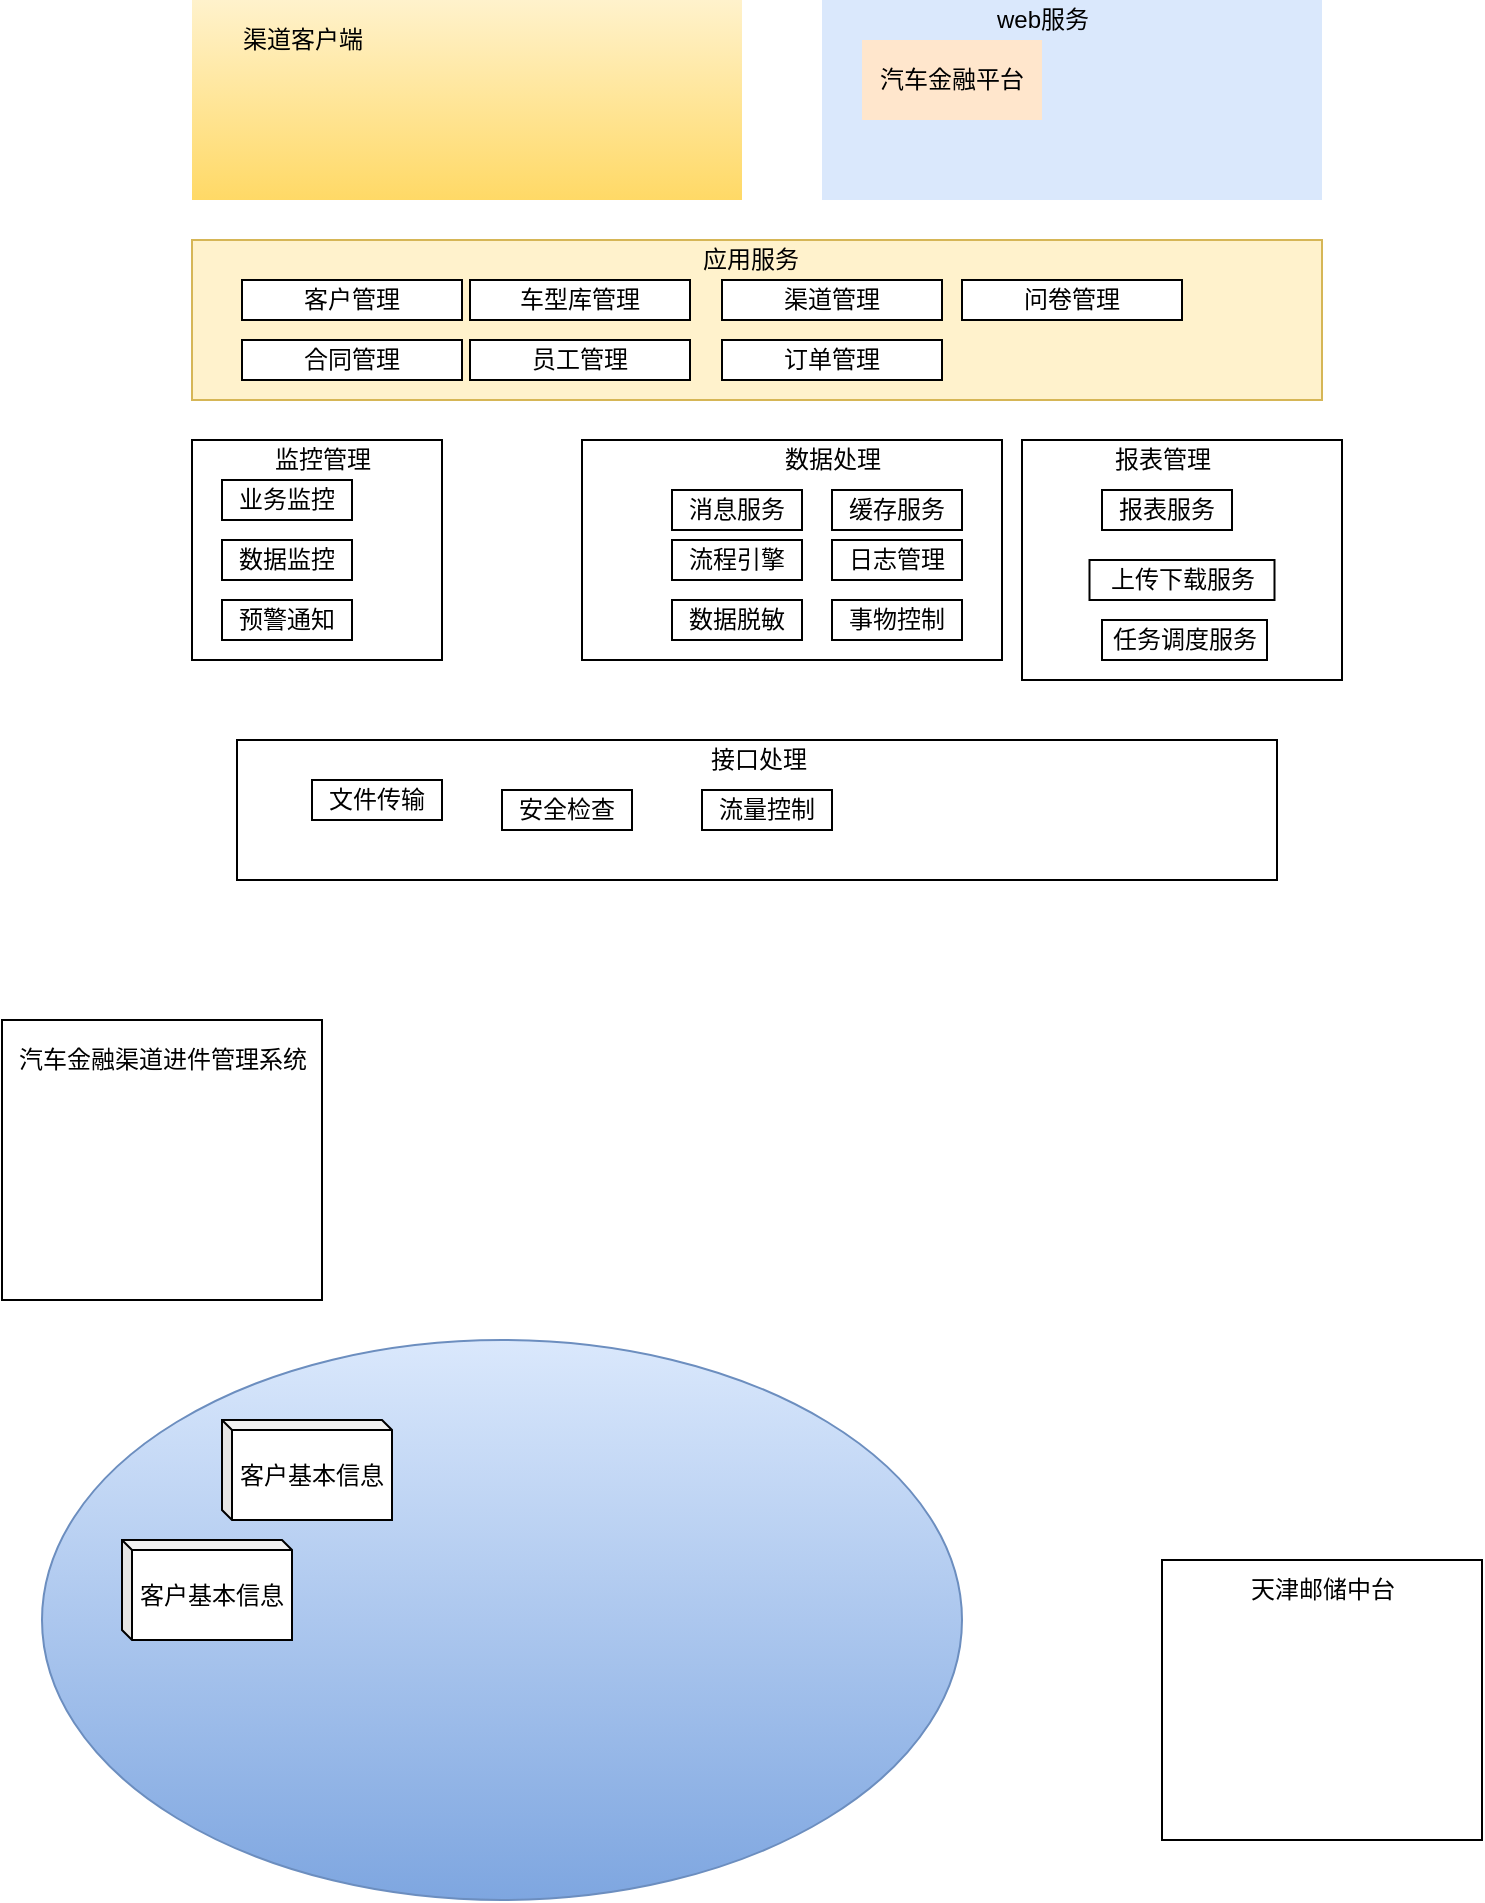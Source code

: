 <mxfile version="15.7.3" type="github">
  <diagram id="rednEDzEIAjiwpXMcuVi" name="Page-1">
    <mxGraphModel dx="1422" dy="725" grid="1" gridSize="10" guides="1" tooltips="1" connect="1" arrows="1" fold="1" page="1" pageScale="1" pageWidth="827" pageHeight="1169" math="0" shadow="0">
      <root>
        <mxCell id="0" />
        <mxCell id="1" parent="0" />
        <mxCell id="dd4Ug4L6rTe_2vMBqGp8-2" value="" style="rounded=0;whiteSpace=wrap;html=1;fillColor=#fff2cc;strokeColor=none;gradientColor=#ffd966;" vertex="1" parent="1">
          <mxGeometry x="165" y="160" width="275" height="100" as="geometry" />
        </mxCell>
        <mxCell id="dd4Ug4L6rTe_2vMBqGp8-3" value="" style="rounded=0;whiteSpace=wrap;html=1;fillColor=#dae8fc;strokeColor=none;" vertex="1" parent="1">
          <mxGeometry x="480" y="160" width="250" height="100" as="geometry" />
        </mxCell>
        <mxCell id="dd4Ug4L6rTe_2vMBqGp8-4" value="" style="rounded=0;whiteSpace=wrap;html=1;fillColor=#fff2cc;strokeColor=#d6b656;" vertex="1" parent="1">
          <mxGeometry x="165" y="280" width="565" height="80" as="geometry" />
        </mxCell>
        <mxCell id="dd4Ug4L6rTe_2vMBqGp8-5" value="" style="rounded=0;whiteSpace=wrap;html=1;" vertex="1" parent="1">
          <mxGeometry x="165" y="380" width="125" height="110" as="geometry" />
        </mxCell>
        <mxCell id="dd4Ug4L6rTe_2vMBqGp8-6" value="" style="rounded=0;whiteSpace=wrap;html=1;" vertex="1" parent="1">
          <mxGeometry x="360" y="380" width="210" height="110" as="geometry" />
        </mxCell>
        <mxCell id="dd4Ug4L6rTe_2vMBqGp8-7" value="" style="rounded=0;whiteSpace=wrap;html=1;" vertex="1" parent="1">
          <mxGeometry x="580" y="380" width="160" height="120" as="geometry" />
        </mxCell>
        <mxCell id="dd4Ug4L6rTe_2vMBqGp8-8" value="" style="rounded=0;whiteSpace=wrap;html=1;" vertex="1" parent="1">
          <mxGeometry x="187.5" y="530" width="520" height="70" as="geometry" />
        </mxCell>
        <mxCell id="dd4Ug4L6rTe_2vMBqGp8-9" value="&lt;span&gt;渠道客户端&lt;/span&gt;" style="text;html=1;align=center;verticalAlign=middle;resizable=0;points=[];autosize=1;strokeColor=none;fillColor=none;" vertex="1" parent="1">
          <mxGeometry x="180" y="170" width="80" height="20" as="geometry" />
        </mxCell>
        <mxCell id="dd4Ug4L6rTe_2vMBqGp8-11" value="web服务" style="text;html=1;align=center;verticalAlign=middle;resizable=0;points=[];autosize=1;strokeColor=none;fillColor=none;" vertex="1" parent="1">
          <mxGeometry x="560" y="160" width="60" height="20" as="geometry" />
        </mxCell>
        <mxCell id="dd4Ug4L6rTe_2vMBqGp8-12" value="客户管理" style="rounded=0;whiteSpace=wrap;html=1;" vertex="1" parent="1">
          <mxGeometry x="190" y="300" width="110" height="20" as="geometry" />
        </mxCell>
        <mxCell id="dd4Ug4L6rTe_2vMBqGp8-13" value="&lt;span&gt;应用服务&lt;/span&gt;" style="text;html=1;align=center;verticalAlign=middle;resizable=0;points=[];autosize=1;strokeColor=none;fillColor=none;" vertex="1" parent="1">
          <mxGeometry x="414" y="280" width="60" height="20" as="geometry" />
        </mxCell>
        <mxCell id="dd4Ug4L6rTe_2vMBqGp8-14" value="车型库管理" style="rounded=0;whiteSpace=wrap;html=1;" vertex="1" parent="1">
          <mxGeometry x="304" y="300" width="110" height="20" as="geometry" />
        </mxCell>
        <mxCell id="dd4Ug4L6rTe_2vMBqGp8-15" value="渠道管理" style="rounded=0;whiteSpace=wrap;html=1;" vertex="1" parent="1">
          <mxGeometry x="430" y="300" width="110" height="20" as="geometry" />
        </mxCell>
        <mxCell id="dd4Ug4L6rTe_2vMBqGp8-16" value="问卷管理" style="rounded=0;whiteSpace=wrap;html=1;" vertex="1" parent="1">
          <mxGeometry x="550" y="300" width="110" height="20" as="geometry" />
        </mxCell>
        <mxCell id="dd4Ug4L6rTe_2vMBqGp8-17" value="合同管理" style="rounded=0;whiteSpace=wrap;html=1;" vertex="1" parent="1">
          <mxGeometry x="190" y="330" width="110" height="20" as="geometry" />
        </mxCell>
        <mxCell id="dd4Ug4L6rTe_2vMBqGp8-20" value="员工管理" style="rounded=0;whiteSpace=wrap;html=1;" vertex="1" parent="1">
          <mxGeometry x="304" y="330" width="110" height="20" as="geometry" />
        </mxCell>
        <mxCell id="dd4Ug4L6rTe_2vMBqGp8-21" value="订单管理" style="rounded=0;whiteSpace=wrap;html=1;" vertex="1" parent="1">
          <mxGeometry x="430" y="330" width="110" height="20" as="geometry" />
        </mxCell>
        <mxCell id="dd4Ug4L6rTe_2vMBqGp8-22" value="&lt;span&gt;数据处理&lt;/span&gt;" style="text;html=1;align=center;verticalAlign=middle;resizable=0;points=[];autosize=1;strokeColor=none;fillColor=none;" vertex="1" parent="1">
          <mxGeometry x="455" y="380" width="60" height="20" as="geometry" />
        </mxCell>
        <mxCell id="dd4Ug4L6rTe_2vMBqGp8-23" value="消息服务" style="rounded=0;whiteSpace=wrap;html=1;" vertex="1" parent="1">
          <mxGeometry x="405" y="405" width="65" height="20" as="geometry" />
        </mxCell>
        <mxCell id="dd4Ug4L6rTe_2vMBqGp8-24" value="缓存服务" style="rounded=0;whiteSpace=wrap;html=1;" vertex="1" parent="1">
          <mxGeometry x="485" y="405" width="65" height="20" as="geometry" />
        </mxCell>
        <mxCell id="dd4Ug4L6rTe_2vMBqGp8-25" value="流程引擎" style="rounded=0;whiteSpace=wrap;html=1;" vertex="1" parent="1">
          <mxGeometry x="405" y="430" width="65" height="20" as="geometry" />
        </mxCell>
        <mxCell id="dd4Ug4L6rTe_2vMBqGp8-27" value="日志管理" style="rounded=0;whiteSpace=wrap;html=1;" vertex="1" parent="1">
          <mxGeometry x="485" y="430" width="65" height="20" as="geometry" />
        </mxCell>
        <mxCell id="dd4Ug4L6rTe_2vMBqGp8-28" value="数据脱敏" style="rounded=0;whiteSpace=wrap;html=1;" vertex="1" parent="1">
          <mxGeometry x="405" y="460" width="65" height="20" as="geometry" />
        </mxCell>
        <mxCell id="dd4Ug4L6rTe_2vMBqGp8-29" value="事物控制" style="rounded=0;whiteSpace=wrap;html=1;" vertex="1" parent="1">
          <mxGeometry x="485" y="460" width="65" height="20" as="geometry" />
        </mxCell>
        <mxCell id="dd4Ug4L6rTe_2vMBqGp8-30" value="&lt;span&gt;监控管理&lt;/span&gt;" style="text;html=1;align=center;verticalAlign=middle;resizable=0;points=[];autosize=1;strokeColor=none;fillColor=none;" vertex="1" parent="1">
          <mxGeometry x="200" y="380" width="60" height="20" as="geometry" />
        </mxCell>
        <mxCell id="dd4Ug4L6rTe_2vMBqGp8-31" value="业务监控" style="rounded=0;whiteSpace=wrap;html=1;" vertex="1" parent="1">
          <mxGeometry x="180" y="400" width="65" height="20" as="geometry" />
        </mxCell>
        <mxCell id="dd4Ug4L6rTe_2vMBqGp8-32" value="数据监控" style="rounded=0;whiteSpace=wrap;html=1;" vertex="1" parent="1">
          <mxGeometry x="180" y="430" width="65" height="20" as="geometry" />
        </mxCell>
        <mxCell id="dd4Ug4L6rTe_2vMBqGp8-33" value="预警通知" style="rounded=0;whiteSpace=wrap;html=1;" vertex="1" parent="1">
          <mxGeometry x="180" y="460" width="65" height="20" as="geometry" />
        </mxCell>
        <mxCell id="dd4Ug4L6rTe_2vMBqGp8-34" value="报表管理" style="text;html=1;align=center;verticalAlign=middle;resizable=0;points=[];autosize=1;strokeColor=none;fillColor=none;" vertex="1" parent="1">
          <mxGeometry x="620" y="380" width="60" height="20" as="geometry" />
        </mxCell>
        <mxCell id="dd4Ug4L6rTe_2vMBqGp8-35" value="报表服务" style="rounded=0;whiteSpace=wrap;html=1;" vertex="1" parent="1">
          <mxGeometry x="620" y="405" width="65" height="20" as="geometry" />
        </mxCell>
        <mxCell id="dd4Ug4L6rTe_2vMBqGp8-37" value="上传下载服务" style="rounded=0;whiteSpace=wrap;html=1;" vertex="1" parent="1">
          <mxGeometry x="613.75" y="440" width="92.5" height="20" as="geometry" />
        </mxCell>
        <mxCell id="dd4Ug4L6rTe_2vMBqGp8-41" value="任务调度服务" style="rounded=0;whiteSpace=wrap;html=1;" vertex="1" parent="1">
          <mxGeometry x="620" y="470" width="82.5" height="20" as="geometry" />
        </mxCell>
        <mxCell id="dd4Ug4L6rTe_2vMBqGp8-42" value="&lt;span&gt;接口处理&lt;/span&gt;" style="text;html=1;align=center;verticalAlign=middle;resizable=0;points=[];autosize=1;strokeColor=none;fillColor=none;" vertex="1" parent="1">
          <mxGeometry x="417.5" y="530" width="60" height="20" as="geometry" />
        </mxCell>
        <mxCell id="dd4Ug4L6rTe_2vMBqGp8-43" value="文件传输" style="rounded=0;whiteSpace=wrap;html=1;" vertex="1" parent="1">
          <mxGeometry x="225" y="550" width="65" height="20" as="geometry" />
        </mxCell>
        <mxCell id="dd4Ug4L6rTe_2vMBqGp8-45" value="&lt;span&gt;汽车金融平台&lt;/span&gt;" style="rounded=0;whiteSpace=wrap;html=1;fillColor=#ffe6cc;strokeColor=none;" vertex="1" parent="1">
          <mxGeometry x="500" y="180" width="90" height="40" as="geometry" />
        </mxCell>
        <mxCell id="dd4Ug4L6rTe_2vMBqGp8-48" value="安全检查" style="rounded=0;whiteSpace=wrap;html=1;" vertex="1" parent="1">
          <mxGeometry x="320" y="555" width="65" height="20" as="geometry" />
        </mxCell>
        <mxCell id="dd4Ug4L6rTe_2vMBqGp8-49" value="流量控制" style="rounded=0;whiteSpace=wrap;html=1;" vertex="1" parent="1">
          <mxGeometry x="420" y="555" width="65" height="20" as="geometry" />
        </mxCell>
        <mxCell id="dd4Ug4L6rTe_2vMBqGp8-51" value="" style="ellipse;whiteSpace=wrap;html=1;fillColor=#dae8fc;gradientColor=#7ea6e0;strokeColor=#6c8ebf;" vertex="1" parent="1">
          <mxGeometry x="90" y="830" width="460" height="280" as="geometry" />
        </mxCell>
        <mxCell id="dd4Ug4L6rTe_2vMBqGp8-55" value="" style="rounded=0;whiteSpace=wrap;html=1;fontColor=#000000;" vertex="1" parent="1">
          <mxGeometry x="650" y="940" width="160" height="140" as="geometry" />
        </mxCell>
        <mxCell id="dd4Ug4L6rTe_2vMBqGp8-56" value="天津邮储中台" style="text;html=1;align=center;verticalAlign=middle;resizable=0;points=[];autosize=1;strokeColor=none;fillColor=none;fontColor=#000000;" vertex="1" parent="1">
          <mxGeometry x="685" y="945" width="90" height="20" as="geometry" />
        </mxCell>
        <mxCell id="dd4Ug4L6rTe_2vMBqGp8-57" value="" style="rounded=0;whiteSpace=wrap;html=1;fontColor=#000000;" vertex="1" parent="1">
          <mxGeometry x="70" y="670" width="160" height="140" as="geometry" />
        </mxCell>
        <mxCell id="dd4Ug4L6rTe_2vMBqGp8-58" value="汽车金融渠道进件管理系统" style="text;html=1;align=center;verticalAlign=middle;resizable=0;points=[];autosize=1;strokeColor=none;fillColor=none;fontColor=#000000;" vertex="1" parent="1">
          <mxGeometry x="70" y="680" width="160" height="20" as="geometry" />
        </mxCell>
        <mxCell id="dd4Ug4L6rTe_2vMBqGp8-62" value="客户基本信息" style="shape=cube;whiteSpace=wrap;html=1;boundedLbl=1;backgroundOutline=1;darkOpacity=0.05;darkOpacity2=0.1;fontColor=#000000;size=5;" vertex="1" parent="1">
          <mxGeometry x="130" y="930" width="85" height="50" as="geometry" />
        </mxCell>
        <mxCell id="dd4Ug4L6rTe_2vMBqGp8-63" value="客户基本信息" style="shape=cube;whiteSpace=wrap;html=1;boundedLbl=1;backgroundOutline=1;darkOpacity=0.05;darkOpacity2=0.1;fontColor=#000000;size=5;" vertex="1" parent="1">
          <mxGeometry x="180" y="870" width="85" height="50" as="geometry" />
        </mxCell>
      </root>
    </mxGraphModel>
  </diagram>
</mxfile>
